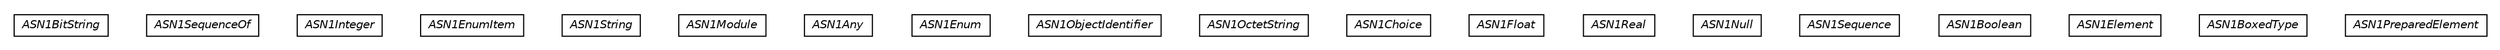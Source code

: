 #!/usr/local/bin/dot
#
# Class diagram 
# Generated by UMLGraph version R5_6-24-gf6e263 (http://www.umlgraph.org/)
#

digraph G {
	edge [fontname="Helvetica",fontsize=10,labelfontname="Helvetica",labelfontsize=10];
	node [fontname="Helvetica",fontsize=10,shape=plaintext];
	nodesep=0.25;
	ranksep=0.5;
	// org.universAAL.lddi.lib.ieeex73std.org.bn.annotations.ASN1BitString
	c4404 [label=<<table title="org.universAAL.lddi.lib.ieeex73std.org.bn.annotations.ASN1BitString" border="0" cellborder="1" cellspacing="0" cellpadding="2" port="p" href="./ASN1BitString.html">
		<tr><td><table border="0" cellspacing="0" cellpadding="1">
<tr><td align="center" balign="center"><font face="Helvetica-Oblique"> ASN1BitString </font></td></tr>
		</table></td></tr>
		</table>>, URL="./ASN1BitString.html", fontname="Helvetica", fontcolor="black", fontsize=10.0];
	// org.universAAL.lddi.lib.ieeex73std.org.bn.annotations.ASN1SequenceOf
	c4405 [label=<<table title="org.universAAL.lddi.lib.ieeex73std.org.bn.annotations.ASN1SequenceOf" border="0" cellborder="1" cellspacing="0" cellpadding="2" port="p" href="./ASN1SequenceOf.html">
		<tr><td><table border="0" cellspacing="0" cellpadding="1">
<tr><td align="center" balign="center"><font face="Helvetica-Oblique"> ASN1SequenceOf </font></td></tr>
		</table></td></tr>
		</table>>, URL="./ASN1SequenceOf.html", fontname="Helvetica", fontcolor="black", fontsize=10.0];
	// org.universAAL.lddi.lib.ieeex73std.org.bn.annotations.ASN1Integer
	c4406 [label=<<table title="org.universAAL.lddi.lib.ieeex73std.org.bn.annotations.ASN1Integer" border="0" cellborder="1" cellspacing="0" cellpadding="2" port="p" href="./ASN1Integer.html">
		<tr><td><table border="0" cellspacing="0" cellpadding="1">
<tr><td align="center" balign="center"><font face="Helvetica-Oblique"> ASN1Integer </font></td></tr>
		</table></td></tr>
		</table>>, URL="./ASN1Integer.html", fontname="Helvetica", fontcolor="black", fontsize=10.0];
	// org.universAAL.lddi.lib.ieeex73std.org.bn.annotations.ASN1EnumItem
	c4407 [label=<<table title="org.universAAL.lddi.lib.ieeex73std.org.bn.annotations.ASN1EnumItem" border="0" cellborder="1" cellspacing="0" cellpadding="2" port="p" href="./ASN1EnumItem.html">
		<tr><td><table border="0" cellspacing="0" cellpadding="1">
<tr><td align="center" balign="center"><font face="Helvetica-Oblique"> ASN1EnumItem </font></td></tr>
		</table></td></tr>
		</table>>, URL="./ASN1EnumItem.html", fontname="Helvetica", fontcolor="black", fontsize=10.0];
	// org.universAAL.lddi.lib.ieeex73std.org.bn.annotations.ASN1String
	c4408 [label=<<table title="org.universAAL.lddi.lib.ieeex73std.org.bn.annotations.ASN1String" border="0" cellborder="1" cellspacing="0" cellpadding="2" port="p" href="./ASN1String.html">
		<tr><td><table border="0" cellspacing="0" cellpadding="1">
<tr><td align="center" balign="center"><font face="Helvetica-Oblique"> ASN1String </font></td></tr>
		</table></td></tr>
		</table>>, URL="./ASN1String.html", fontname="Helvetica", fontcolor="black", fontsize=10.0];
	// org.universAAL.lddi.lib.ieeex73std.org.bn.annotations.ASN1Module
	c4409 [label=<<table title="org.universAAL.lddi.lib.ieeex73std.org.bn.annotations.ASN1Module" border="0" cellborder="1" cellspacing="0" cellpadding="2" port="p" href="./ASN1Module.html">
		<tr><td><table border="0" cellspacing="0" cellpadding="1">
<tr><td align="center" balign="center"><font face="Helvetica-Oblique"> ASN1Module </font></td></tr>
		</table></td></tr>
		</table>>, URL="./ASN1Module.html", fontname="Helvetica", fontcolor="black", fontsize=10.0];
	// org.universAAL.lddi.lib.ieeex73std.org.bn.annotations.ASN1Any
	c4410 [label=<<table title="org.universAAL.lddi.lib.ieeex73std.org.bn.annotations.ASN1Any" border="0" cellborder="1" cellspacing="0" cellpadding="2" port="p" href="./ASN1Any.html">
		<tr><td><table border="0" cellspacing="0" cellpadding="1">
<tr><td align="center" balign="center"><font face="Helvetica-Oblique"> ASN1Any </font></td></tr>
		</table></td></tr>
		</table>>, URL="./ASN1Any.html", fontname="Helvetica", fontcolor="black", fontsize=10.0];
	// org.universAAL.lddi.lib.ieeex73std.org.bn.annotations.ASN1Enum
	c4411 [label=<<table title="org.universAAL.lddi.lib.ieeex73std.org.bn.annotations.ASN1Enum" border="0" cellborder="1" cellspacing="0" cellpadding="2" port="p" href="./ASN1Enum.html">
		<tr><td><table border="0" cellspacing="0" cellpadding="1">
<tr><td align="center" balign="center"><font face="Helvetica-Oblique"> ASN1Enum </font></td></tr>
		</table></td></tr>
		</table>>, URL="./ASN1Enum.html", fontname="Helvetica", fontcolor="black", fontsize=10.0];
	// org.universAAL.lddi.lib.ieeex73std.org.bn.annotations.ASN1ObjectIdentifier
	c4412 [label=<<table title="org.universAAL.lddi.lib.ieeex73std.org.bn.annotations.ASN1ObjectIdentifier" border="0" cellborder="1" cellspacing="0" cellpadding="2" port="p" href="./ASN1ObjectIdentifier.html">
		<tr><td><table border="0" cellspacing="0" cellpadding="1">
<tr><td align="center" balign="center"><font face="Helvetica-Oblique"> ASN1ObjectIdentifier </font></td></tr>
		</table></td></tr>
		</table>>, URL="./ASN1ObjectIdentifier.html", fontname="Helvetica", fontcolor="black", fontsize=10.0];
	// org.universAAL.lddi.lib.ieeex73std.org.bn.annotations.ASN1OctetString
	c4413 [label=<<table title="org.universAAL.lddi.lib.ieeex73std.org.bn.annotations.ASN1OctetString" border="0" cellborder="1" cellspacing="0" cellpadding="2" port="p" href="./ASN1OctetString.html">
		<tr><td><table border="0" cellspacing="0" cellpadding="1">
<tr><td align="center" balign="center"><font face="Helvetica-Oblique"> ASN1OctetString </font></td></tr>
		</table></td></tr>
		</table>>, URL="./ASN1OctetString.html", fontname="Helvetica", fontcolor="black", fontsize=10.0];
	// org.universAAL.lddi.lib.ieeex73std.org.bn.annotations.ASN1Choice
	c4414 [label=<<table title="org.universAAL.lddi.lib.ieeex73std.org.bn.annotations.ASN1Choice" border="0" cellborder="1" cellspacing="0" cellpadding="2" port="p" href="./ASN1Choice.html">
		<tr><td><table border="0" cellspacing="0" cellpadding="1">
<tr><td align="center" balign="center"><font face="Helvetica-Oblique"> ASN1Choice </font></td></tr>
		</table></td></tr>
		</table>>, URL="./ASN1Choice.html", fontname="Helvetica", fontcolor="black", fontsize=10.0];
	// org.universAAL.lddi.lib.ieeex73std.org.bn.annotations.ASN1Float
	c4415 [label=<<table title="org.universAAL.lddi.lib.ieeex73std.org.bn.annotations.ASN1Float" border="0" cellborder="1" cellspacing="0" cellpadding="2" port="p" href="./ASN1Float.html">
		<tr><td><table border="0" cellspacing="0" cellpadding="1">
<tr><td align="center" balign="center"><font face="Helvetica-Oblique"> ASN1Float </font></td></tr>
		</table></td></tr>
		</table>>, URL="./ASN1Float.html", fontname="Helvetica", fontcolor="black", fontsize=10.0];
	// org.universAAL.lddi.lib.ieeex73std.org.bn.annotations.ASN1Real
	c4416 [label=<<table title="org.universAAL.lddi.lib.ieeex73std.org.bn.annotations.ASN1Real" border="0" cellborder="1" cellspacing="0" cellpadding="2" port="p" href="./ASN1Real.html">
		<tr><td><table border="0" cellspacing="0" cellpadding="1">
<tr><td align="center" balign="center"><font face="Helvetica-Oblique"> ASN1Real </font></td></tr>
		</table></td></tr>
		</table>>, URL="./ASN1Real.html", fontname="Helvetica", fontcolor="black", fontsize=10.0];
	// org.universAAL.lddi.lib.ieeex73std.org.bn.annotations.ASN1Null
	c4417 [label=<<table title="org.universAAL.lddi.lib.ieeex73std.org.bn.annotations.ASN1Null" border="0" cellborder="1" cellspacing="0" cellpadding="2" port="p" href="./ASN1Null.html">
		<tr><td><table border="0" cellspacing="0" cellpadding="1">
<tr><td align="center" balign="center"><font face="Helvetica-Oblique"> ASN1Null </font></td></tr>
		</table></td></tr>
		</table>>, URL="./ASN1Null.html", fontname="Helvetica", fontcolor="black", fontsize=10.0];
	// org.universAAL.lddi.lib.ieeex73std.org.bn.annotations.ASN1Sequence
	c4418 [label=<<table title="org.universAAL.lddi.lib.ieeex73std.org.bn.annotations.ASN1Sequence" border="0" cellborder="1" cellspacing="0" cellpadding="2" port="p" href="./ASN1Sequence.html">
		<tr><td><table border="0" cellspacing="0" cellpadding="1">
<tr><td align="center" balign="center"><font face="Helvetica-Oblique"> ASN1Sequence </font></td></tr>
		</table></td></tr>
		</table>>, URL="./ASN1Sequence.html", fontname="Helvetica", fontcolor="black", fontsize=10.0];
	// org.universAAL.lddi.lib.ieeex73std.org.bn.annotations.ASN1Boolean
	c4419 [label=<<table title="org.universAAL.lddi.lib.ieeex73std.org.bn.annotations.ASN1Boolean" border="0" cellborder="1" cellspacing="0" cellpadding="2" port="p" href="./ASN1Boolean.html">
		<tr><td><table border="0" cellspacing="0" cellpadding="1">
<tr><td align="center" balign="center"><font face="Helvetica-Oblique"> ASN1Boolean </font></td></tr>
		</table></td></tr>
		</table>>, URL="./ASN1Boolean.html", fontname="Helvetica", fontcolor="black", fontsize=10.0];
	// org.universAAL.lddi.lib.ieeex73std.org.bn.annotations.ASN1Element
	c4420 [label=<<table title="org.universAAL.lddi.lib.ieeex73std.org.bn.annotations.ASN1Element" border="0" cellborder="1" cellspacing="0" cellpadding="2" port="p" href="./ASN1Element.html">
		<tr><td><table border="0" cellspacing="0" cellpadding="1">
<tr><td align="center" balign="center"><font face="Helvetica-Oblique"> ASN1Element </font></td></tr>
		</table></td></tr>
		</table>>, URL="./ASN1Element.html", fontname="Helvetica", fontcolor="black", fontsize=10.0];
	// org.universAAL.lddi.lib.ieeex73std.org.bn.annotations.ASN1BoxedType
	c4421 [label=<<table title="org.universAAL.lddi.lib.ieeex73std.org.bn.annotations.ASN1BoxedType" border="0" cellborder="1" cellspacing="0" cellpadding="2" port="p" href="./ASN1BoxedType.html">
		<tr><td><table border="0" cellspacing="0" cellpadding="1">
<tr><td align="center" balign="center"><font face="Helvetica-Oblique"> ASN1BoxedType </font></td></tr>
		</table></td></tr>
		</table>>, URL="./ASN1BoxedType.html", fontname="Helvetica", fontcolor="black", fontsize=10.0];
	// org.universAAL.lddi.lib.ieeex73std.org.bn.annotations.ASN1PreparedElement
	c4422 [label=<<table title="org.universAAL.lddi.lib.ieeex73std.org.bn.annotations.ASN1PreparedElement" border="0" cellborder="1" cellspacing="0" cellpadding="2" port="p" href="./ASN1PreparedElement.html">
		<tr><td><table border="0" cellspacing="0" cellpadding="1">
<tr><td align="center" balign="center"><font face="Helvetica-Oblique"> ASN1PreparedElement </font></td></tr>
		</table></td></tr>
		</table>>, URL="./ASN1PreparedElement.html", fontname="Helvetica", fontcolor="black", fontsize=10.0];
}

